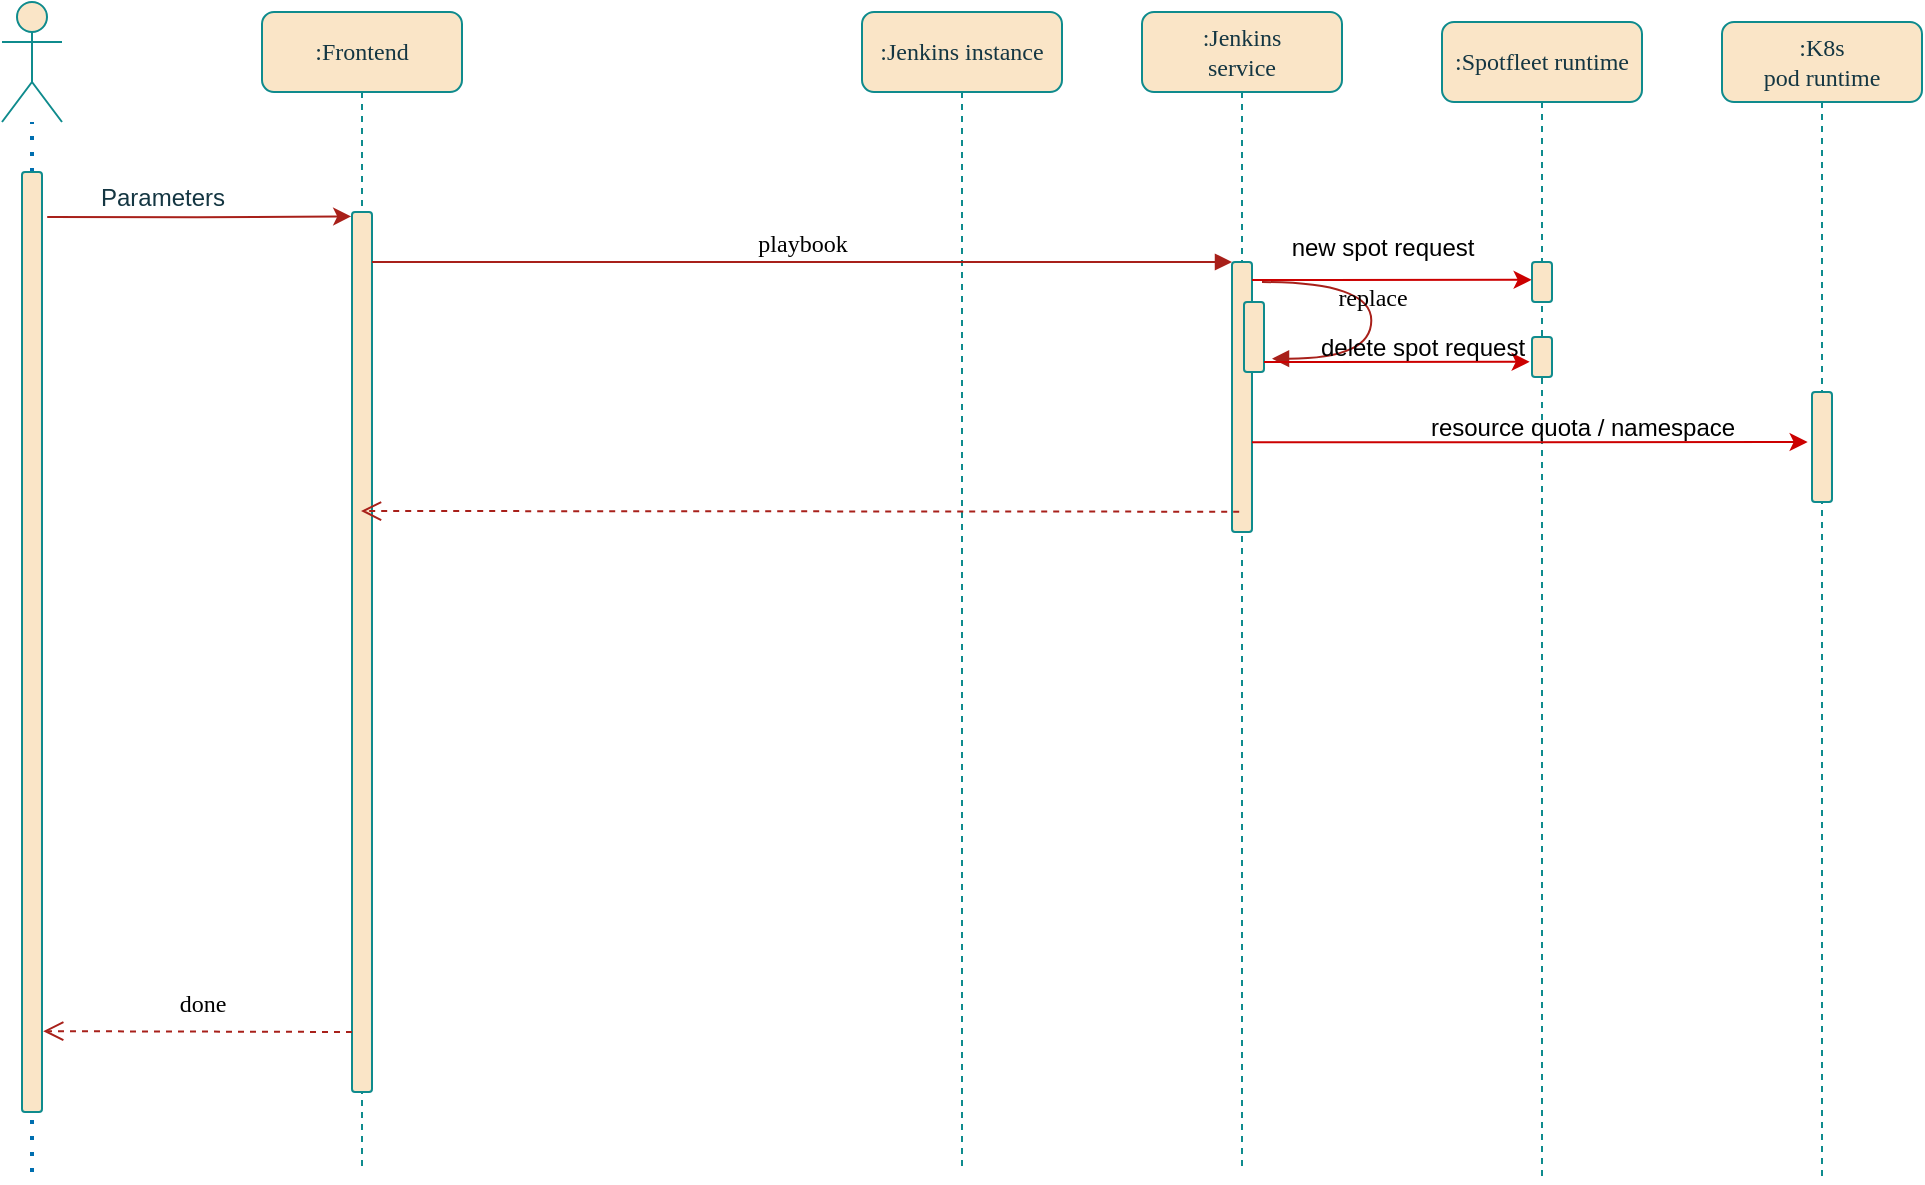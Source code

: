 <mxfile version="21.2.6" type="github">
  <diagram name="Page-1" id="13e1069c-82ec-6db2-03f1-153e76fe0fe0">
    <mxGraphModel dx="2243" dy="722" grid="1" gridSize="10" guides="1" tooltips="1" connect="1" arrows="1" fold="1" page="1" pageScale="1" pageWidth="1100" pageHeight="850" background="none" math="0" shadow="0">
      <root>
        <mxCell id="0" />
        <mxCell id="1" parent="0" />
        <mxCell id="7baba1c4bc27f4b0-3" value=":Jenkins instance" style="shape=umlLifeline;perimeter=lifelinePerimeter;whiteSpace=wrap;html=1;container=1;collapsible=0;recursiveResize=0;outlineConnect=0;rounded=1;shadow=0;comic=0;labelBackgroundColor=none;strokeWidth=1;fontFamily=Verdana;fontSize=12;align=center;fillColor=#FAE5C7;strokeColor=#0F8B8D;fontColor=#143642;" parent="1" vertex="1">
          <mxGeometry x="-610" y="185" width="100" height="580" as="geometry" />
        </mxCell>
        <mxCell id="7baba1c4bc27f4b0-4" value=":Jenkins &lt;br&gt;service" style="shape=umlLifeline;perimeter=lifelinePerimeter;whiteSpace=wrap;html=1;container=1;collapsible=0;recursiveResize=0;outlineConnect=0;rounded=1;shadow=0;comic=0;labelBackgroundColor=none;strokeWidth=1;fontFamily=Verdana;fontSize=12;align=center;fillColor=#FAE5C7;strokeColor=#0F8B8D;fontColor=#143642;" parent="1" vertex="1">
          <mxGeometry x="-470" y="185" width="100" height="580" as="geometry" />
        </mxCell>
        <mxCell id="7baba1c4bc27f4b0-10" value="" style="html=1;points=[];perimeter=orthogonalPerimeter;rounded=1;shadow=0;comic=0;labelBackgroundColor=none;strokeWidth=1;fontFamily=Verdana;fontSize=12;align=center;fillColor=#FAE5C7;strokeColor=#0F8B8D;fontColor=#143642;" parent="7baba1c4bc27f4b0-4" vertex="1">
          <mxGeometry x="45" y="125" width="10" height="135" as="geometry" />
        </mxCell>
        <mxCell id="davq9KQGrm66WCmQLP24-43" value="" style="html=1;points=[];perimeter=orthogonalPerimeter;rounded=1;shadow=0;comic=0;labelBackgroundColor=none;strokeColor=#0F8B8D;strokeWidth=1;fillColor=#FAE5C7;fontFamily=Verdana;fontSize=12;fontColor=#143642;align=center;" parent="7baba1c4bc27f4b0-4" vertex="1">
          <mxGeometry x="51" y="145" width="10" height="35" as="geometry" />
        </mxCell>
        <mxCell id="7baba1c4bc27f4b0-6" value=":Spotfleet runtime" style="shape=umlLifeline;perimeter=lifelinePerimeter;whiteSpace=wrap;html=1;container=1;collapsible=0;recursiveResize=0;outlineConnect=0;rounded=1;shadow=0;comic=0;labelBackgroundColor=none;strokeWidth=1;fontFamily=Verdana;fontSize=12;align=center;fillColor=#FAE5C7;strokeColor=#0F8B8D;fontColor=#143642;" parent="1" vertex="1">
          <mxGeometry x="-320" y="190" width="100" height="580" as="geometry" />
        </mxCell>
        <mxCell id="davq9KQGrm66WCmQLP24-25" value="" style="html=1;points=[];perimeter=orthogonalPerimeter;rounded=1;shadow=0;comic=0;labelBackgroundColor=none;strokeColor=#0F8B8D;strokeWidth=1;fillColor=#FAE5C7;fontFamily=Verdana;fontSize=12;fontColor=#143642;align=center;" parent="7baba1c4bc27f4b0-6" vertex="1">
          <mxGeometry x="45" y="120" width="10" height="20" as="geometry" />
        </mxCell>
        <mxCell id="hMHOnSNUgfsskNDb60oq-2" value="" style="html=1;points=[];perimeter=orthogonalPerimeter;rounded=1;shadow=0;comic=0;labelBackgroundColor=none;strokeColor=#0F8B8D;strokeWidth=1;fillColor=#FAE5C7;fontFamily=Verdana;fontSize=12;fontColor=#143642;align=center;" parent="7baba1c4bc27f4b0-6" vertex="1">
          <mxGeometry x="45" y="157.5" width="10" height="20" as="geometry" />
        </mxCell>
        <mxCell id="rLHE1SMrp8Qe7MBTJXoM-4" style="edgeStyle=orthogonalEdgeStyle;rounded=0;orthogonalLoop=1;jettySize=auto;html=1;entryX=-0.217;entryY=0.546;entryDx=0;entryDy=0;entryPerimeter=0;fillColor=#f8cecc;strokeColor=#CC0000;" parent="7baba1c4bc27f4b0-6" edge="1">
          <mxGeometry relative="1" as="geometry">
            <mxPoint x="-95" y="210.08" as="sourcePoint" />
            <mxPoint x="182.83" y="210.0" as="targetPoint" />
            <Array as="points">
              <mxPoint x="-20" y="210.08" />
              <mxPoint x="-20" y="210.08" />
            </Array>
          </mxGeometry>
        </mxCell>
        <mxCell id="7baba1c4bc27f4b0-7" value=":K8s &lt;br&gt;pod runtime" style="shape=umlLifeline;perimeter=lifelinePerimeter;whiteSpace=wrap;html=1;container=1;collapsible=0;recursiveResize=0;outlineConnect=0;rounded=1;shadow=0;comic=0;labelBackgroundColor=none;strokeWidth=1;fontFamily=Verdana;fontSize=12;align=center;fillColor=#FAE5C7;strokeColor=#0F8B8D;fontColor=#143642;" parent="1" vertex="1">
          <mxGeometry x="-180" y="190" width="100" height="580" as="geometry" />
        </mxCell>
        <mxCell id="7baba1c4bc27f4b0-25" value="" style="html=1;points=[];perimeter=orthogonalPerimeter;rounded=1;shadow=0;comic=0;labelBackgroundColor=none;strokeColor=#0F8B8D;strokeWidth=1;fillColor=#FAE5C7;fontFamily=Verdana;fontSize=12;fontColor=#143642;align=center;" parent="7baba1c4bc27f4b0-7" vertex="1">
          <mxGeometry x="45" y="185" width="10" height="55" as="geometry" />
        </mxCell>
        <mxCell id="7baba1c4bc27f4b0-8" value=":Frontend" style="shape=umlLifeline;perimeter=lifelinePerimeter;whiteSpace=wrap;html=1;container=1;collapsible=0;recursiveResize=0;outlineConnect=0;rounded=1;shadow=0;comic=0;labelBackgroundColor=none;strokeWidth=1;fontFamily=Verdana;fontSize=12;align=center;fillColor=#FAE5C7;strokeColor=#0F8B8D;fontColor=#143642;" parent="1" vertex="1">
          <mxGeometry x="-910" y="185" width="100" height="580" as="geometry" />
        </mxCell>
        <mxCell id="7baba1c4bc27f4b0-9" value="" style="html=1;points=[];perimeter=orthogonalPerimeter;rounded=1;shadow=0;comic=0;labelBackgroundColor=none;strokeWidth=1;fontFamily=Verdana;fontSize=12;align=center;fillColor=#FAE5C7;strokeColor=#0F8B8D;fontColor=#143642;" parent="7baba1c4bc27f4b0-8" vertex="1">
          <mxGeometry x="45" y="100" width="10" height="440" as="geometry" />
        </mxCell>
        <mxCell id="davq9KQGrm66WCmQLP24-33" value="done" style="html=1;verticalAlign=bottom;endArrow=open;dashed=1;endSize=8;exitX=-0.24;exitY=0.722;labelBackgroundColor=none;fontFamily=Verdana;fontSize=12;strokeColor=#A8201A;fontColor=default;exitDx=0;exitDy=0;exitPerimeter=0;entryX=1.06;entryY=0.914;entryDx=0;entryDy=0;entryPerimeter=0;" parent="7baba1c4bc27f4b0-8" target="davq9KQGrm66WCmQLP24-5" edge="1">
          <mxGeometry x="-0.028" y="-5" relative="1" as="geometry">
            <mxPoint x="-84.0" y="510.9" as="targetPoint" />
            <mxPoint x="45.0" y="510" as="sourcePoint" />
            <mxPoint as="offset" />
          </mxGeometry>
        </mxCell>
        <mxCell id="davq9KQGrm66WCmQLP24-39" value="" style="shape=image;html=1;verticalAlign=top;verticalLabelPosition=bottom;labelBackgroundColor=#ffffff;imageAspect=0;aspect=fixed;image=https://cdn0.iconfinder.com/data/icons/business-startup-10/50/8-128.png" parent="7baba1c4bc27f4b0-8" vertex="1">
          <mxGeometry x="55" y="62" width="38" height="38" as="geometry" />
        </mxCell>
        <mxCell id="7baba1c4bc27f4b0-11" value="playbook" style="html=1;verticalAlign=bottom;endArrow=block;entryX=0;entryY=0;labelBackgroundColor=none;fontFamily=Verdana;fontSize=12;edgeStyle=elbowEdgeStyle;elbow=vertical;strokeColor=#A8201A;fontColor=default;" parent="1" source="7baba1c4bc27f4b0-9" target="7baba1c4bc27f4b0-10" edge="1">
          <mxGeometry relative="1" as="geometry">
            <mxPoint x="-790" y="295" as="sourcePoint" />
            <mxPoint as="offset" />
          </mxGeometry>
        </mxCell>
        <mxCell id="davq9KQGrm66WCmQLP24-1" value="" style="shape=umlActor;verticalLabelPosition=bottom;verticalAlign=top;html=1;outlineConnect=0;strokeColor=#0F8B8D;fontColor=#143642;fillColor=#FAE5C7;" parent="1" vertex="1">
          <mxGeometry x="-1040" y="180" width="30" height="60" as="geometry" />
        </mxCell>
        <mxCell id="davq9KQGrm66WCmQLP24-4" value="" style="endArrow=none;dashed=1;html=1;dashPattern=1 3;strokeWidth=2;rounded=0;strokeColor=#006EAF;fontColor=#143642;fillColor=#1ba1e2;" parent="1" source="davq9KQGrm66WCmQLP24-5" target="davq9KQGrm66WCmQLP24-1" edge="1">
          <mxGeometry width="50" height="50" relative="1" as="geometry">
            <mxPoint x="-1025" y="765" as="sourcePoint" />
            <mxPoint x="-1020" y="355" as="targetPoint" />
          </mxGeometry>
        </mxCell>
        <mxCell id="davq9KQGrm66WCmQLP24-6" value="" style="endArrow=none;dashed=1;html=1;dashPattern=1 3;strokeWidth=2;rounded=0;strokeColor=#006EAF;fontColor=#143642;fillColor=#1ba1e2;" parent="1" target="davq9KQGrm66WCmQLP24-5" edge="1">
          <mxGeometry width="50" height="50" relative="1" as="geometry">
            <mxPoint x="-1025" y="765" as="sourcePoint" />
            <mxPoint x="-1025" y="235" as="targetPoint" />
          </mxGeometry>
        </mxCell>
        <mxCell id="davq9KQGrm66WCmQLP24-8" style="edgeStyle=orthogonalEdgeStyle;rounded=0;orthogonalLoop=1;jettySize=auto;html=1;strokeColor=#A8201A;fontColor=#143642;fillColor=#FAE5C7;exitX=1.26;exitY=0.048;exitDx=0;exitDy=0;exitPerimeter=0;entryX=-0.04;entryY=0.005;entryDx=0;entryDy=0;entryPerimeter=0;" parent="1" source="davq9KQGrm66WCmQLP24-5" target="7baba1c4bc27f4b0-9" edge="1">
          <mxGeometry relative="1" as="geometry">
            <mxPoint x="-920" y="375" as="targetPoint" />
          </mxGeometry>
        </mxCell>
        <mxCell id="davq9KQGrm66WCmQLP24-5" value="" style="html=1;points=[];perimeter=orthogonalPerimeter;rounded=1;shadow=0;comic=0;labelBackgroundColor=none;strokeWidth=1;fontFamily=Verdana;fontSize=12;align=center;fillColor=#FAE5C7;strokeColor=#0F8B8D;fontColor=#143642;" parent="1" vertex="1">
          <mxGeometry x="-1030" y="265" width="10" height="470" as="geometry" />
        </mxCell>
        <mxCell id="davq9KQGrm66WCmQLP24-9" value="Parameters" style="text;html=1;align=center;verticalAlign=middle;resizable=0;points=[];autosize=1;strokeColor=none;fillColor=none;fontColor=#143642;" parent="1" vertex="1">
          <mxGeometry x="-1005" y="263" width="90" height="30" as="geometry" />
        </mxCell>
        <mxCell id="rLHE1SMrp8Qe7MBTJXoM-6" value="" style="html=1;verticalAlign=bottom;endArrow=open;dashed=1;endSize=8;labelBackgroundColor=none;fontFamily=Verdana;fontSize=12;edgeStyle=elbowEdgeStyle;elbow=vertical;strokeColor=#A8201A;fontColor=default;exitX=-0.04;exitY=0.897;exitDx=0;exitDy=0;exitPerimeter=0;" parent="1" edge="1">
          <mxGeometry x="-0.095" y="-14" relative="1" as="geometry">
            <mxPoint x="-860.5" y="434.5" as="targetPoint" />
            <Array as="points">
              <mxPoint x="-505" y="434.5" />
            </Array>
            <mxPoint x="-421.4" y="434.857" as="sourcePoint" />
            <mxPoint as="offset" />
          </mxGeometry>
        </mxCell>
        <mxCell id="rLHE1SMrp8Qe7MBTJXoM-7" value="replace" style="html=1;verticalAlign=bottom;endArrow=block;labelBackgroundColor=none;fontFamily=Verdana;fontSize=12;elbow=vertical;edgeStyle=orthogonalEdgeStyle;curved=1;entryX=1;entryY=0.286;entryPerimeter=0;exitX=1.038;exitY=0.345;exitPerimeter=0;strokeColor=#A8201A;fontColor=default;" parent="1" edge="1">
          <mxGeometry relative="1" as="geometry">
            <mxPoint x="-409.997" y="320.03" as="sourcePoint" />
            <mxPoint x="-404.997" y="358.363" as="targetPoint" />
            <Array as="points">
              <mxPoint x="-355.33" y="320.03" />
              <mxPoint x="-355.33" y="358.03" />
            </Array>
          </mxGeometry>
        </mxCell>
        <mxCell id="hMHOnSNUgfsskNDb60oq-3" style="edgeStyle=orthogonalEdgeStyle;rounded=0;orthogonalLoop=1;jettySize=auto;html=1;entryX=-0.017;entryY=0.446;entryDx=0;entryDy=0;entryPerimeter=0;strokeColor=#CC0000;" parent="1" source="7baba1c4bc27f4b0-10" target="davq9KQGrm66WCmQLP24-25" edge="1">
          <mxGeometry relative="1" as="geometry">
            <Array as="points">
              <mxPoint x="-380" y="319" />
              <mxPoint x="-380" y="319" />
            </Array>
          </mxGeometry>
        </mxCell>
        <mxCell id="hMHOnSNUgfsskNDb60oq-4" style="edgeStyle=orthogonalEdgeStyle;rounded=0;orthogonalLoop=1;jettySize=auto;html=1;entryX=-0.117;entryY=0.621;entryDx=0;entryDy=0;entryPerimeter=0;strokeColor=#CC0000;" parent="1" source="davq9KQGrm66WCmQLP24-43" target="hMHOnSNUgfsskNDb60oq-2" edge="1">
          <mxGeometry relative="1" as="geometry">
            <Array as="points">
              <mxPoint x="-380" y="360" />
              <mxPoint x="-380" y="360" />
            </Array>
          </mxGeometry>
        </mxCell>
        <mxCell id="hMHOnSNUgfsskNDb60oq-5" value="new spot request" style="text;html=1;align=center;verticalAlign=middle;resizable=0;points=[];autosize=1;strokeColor=none;fillColor=none;" parent="1" vertex="1">
          <mxGeometry x="-405" y="288" width="110" height="30" as="geometry" />
        </mxCell>
        <mxCell id="hMHOnSNUgfsskNDb60oq-6" value="delete spot request" style="text;html=1;align=center;verticalAlign=middle;resizable=0;points=[];autosize=1;strokeColor=none;fillColor=none;" parent="1" vertex="1">
          <mxGeometry x="-395" y="338" width="130" height="30" as="geometry" />
        </mxCell>
        <mxCell id="hMHOnSNUgfsskNDb60oq-7" value="resource quota / namespace" style="text;html=1;align=center;verticalAlign=middle;resizable=0;points=[];autosize=1;strokeColor=none;fillColor=none;" parent="1" vertex="1">
          <mxGeometry x="-340" y="378" width="180" height="30" as="geometry" />
        </mxCell>
      </root>
    </mxGraphModel>
  </diagram>
</mxfile>
